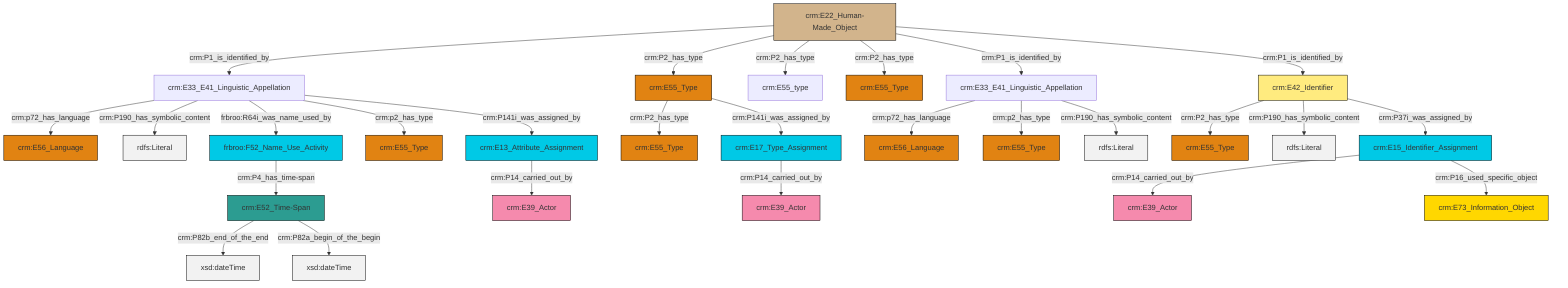 graph TD
classDef Literal fill:#f2f2f2,stroke:#000000;
classDef CRM_Entity fill:#FFFFFF,stroke:#000000;
classDef Temporal_Entity fill:#00C9E6, stroke:#000000;
classDef Type fill:#E18312, stroke:#000000;
classDef Time-Span fill:#2C9C91, stroke:#000000;
classDef Appellation fill:#FFEB7F, stroke:#000000;
classDef Place fill:#008836, stroke:#000000;
classDef Persistent_Item fill:#B266B2, stroke:#000000;
classDef Conceptual_Object fill:#FFD700, stroke:#000000;
classDef Physical_Thing fill:#D2B48C, stroke:#000000;
classDef Actor fill:#f58aad, stroke:#000000;
classDef PC_Classes fill:#4ce600, stroke:#000000;
classDef Multi fill:#cccccc,stroke:#000000;

2["crm:E52_Time-Span"]:::Time-Span -->|crm:P82b_end_of_the_end| 3[xsd:dateTime]:::Literal
6["crm:E13_Attribute_Assignment"]:::Temporal_Entity -->|crm:P14_carried_out_by| 10["crm:E39_Actor"]:::Actor
11["crm:E42_Identifier"]:::Appellation -->|crm:P2_has_type| 12["crm:E55_Type"]:::Type
13["crm:E33_E41_Linguistic_Appellation"]:::Default -->|crm:p72_has_language| 14["crm:E56_Language"]:::Type
13["crm:E33_E41_Linguistic_Appellation"]:::Default -->|crm:P190_has_symbolic_content| 15[rdfs:Literal]:::Literal
17["crm:E22_Human-Made_Object"]:::Physical_Thing -->|crm:P1_is_identified_by| 13["crm:E33_E41_Linguistic_Appellation"]:::Default
11["crm:E42_Identifier"]:::Appellation -->|crm:P190_has_symbolic_content| 22[rdfs:Literal]:::Literal
17["crm:E22_Human-Made_Object"]:::Physical_Thing -->|crm:P2_has_type| 23["crm:E55_Type"]:::Type
0["crm:E33_E41_Linguistic_Appellation"]:::Default -->|crm:p72_has_language| 8["crm:E56_Language"]:::Type
27["crm:E15_Identifier_Assignment"]:::Temporal_Entity -->|crm:P14_carried_out_by| 28["crm:E39_Actor"]:::Actor
0["crm:E33_E41_Linguistic_Appellation"]:::Default -->|crm:p2_has_type| 29["crm:E55_Type"]:::Type
17["crm:E22_Human-Made_Object"]:::Physical_Thing -->|crm:P2_has_type| 30["crm:E55_type"]:::Default
2["crm:E52_Time-Span"]:::Time-Span -->|crm:P82a_begin_of_the_begin| 32[xsd:dateTime]:::Literal
23["crm:E55_Type"]:::Type -->|crm:P2_has_type| 19["crm:E55_Type"]:::Type
33["crm:E17_Type_Assignment"]:::Temporal_Entity -->|crm:P14_carried_out_by| 34["crm:E39_Actor"]:::Actor
25["frbroo:F52_Name_Use_Activity"]:::Temporal_Entity -->|crm:P4_has_time-span| 2["crm:E52_Time-Span"]:::Time-Span
23["crm:E55_Type"]:::Type -->|crm:P141i_was_assigned_by| 33["crm:E17_Type_Assignment"]:::Temporal_Entity
27["crm:E15_Identifier_Assignment"]:::Temporal_Entity -->|crm:P16_used_specific_object| 42["crm:E73_Information_Object"]:::Conceptual_Object
0["crm:E33_E41_Linguistic_Appellation"]:::Default -->|crm:P190_has_symbolic_content| 47[rdfs:Literal]:::Literal
11["crm:E42_Identifier"]:::Appellation -->|crm:P37i_was_assigned_by| 27["crm:E15_Identifier_Assignment"]:::Temporal_Entity
17["crm:E22_Human-Made_Object"]:::Physical_Thing -->|crm:P2_has_type| 4["crm:E55_Type"]:::Type
13["crm:E33_E41_Linguistic_Appellation"]:::Default -->|frbroo:R64i_was_name_used_by| 25["frbroo:F52_Name_Use_Activity"]:::Temporal_Entity
13["crm:E33_E41_Linguistic_Appellation"]:::Default -->|crm:p2_has_type| 38["crm:E55_Type"]:::Type
13["crm:E33_E41_Linguistic_Appellation"]:::Default -->|crm:P141i_was_assigned_by| 6["crm:E13_Attribute_Assignment"]:::Temporal_Entity
17["crm:E22_Human-Made_Object"]:::Physical_Thing -->|crm:P1_is_identified_by| 0["crm:E33_E41_Linguistic_Appellation"]:::Default
17["crm:E22_Human-Made_Object"]:::Physical_Thing -->|crm:P1_is_identified_by| 11["crm:E42_Identifier"]:::Appellation